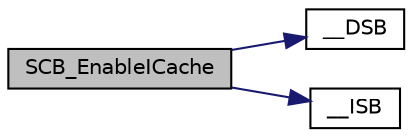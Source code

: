 digraph "SCB_EnableICache"
{
 // LATEX_PDF_SIZE
  edge [fontname="Helvetica",fontsize="10",labelfontname="Helvetica",labelfontsize="10"];
  node [fontname="Helvetica",fontsize="10",shape=record];
  rankdir="LR";
  Node1 [label="SCB_EnableICache",height=0.2,width=0.4,color="black", fillcolor="grey75", style="filled", fontcolor="black",tooltip="Enable I-Cache."];
  Node1 -> Node2 [color="midnightblue",fontsize="10",style="solid",fontname="Helvetica"];
  Node2 [label="__DSB",height=0.2,width=0.4,color="black", fillcolor="white", style="filled",URL="$group__CMSIS__Core__InstructionInterface.html#ga7fe277f5385d23b9c44b2cbda1577ce9",tooltip="Data Synchronization Barrier."];
  Node1 -> Node3 [color="midnightblue",fontsize="10",style="solid",fontname="Helvetica"];
  Node3 [label="__ISB",height=0.2,width=0.4,color="black", fillcolor="white", style="filled",URL="$group__CMSIS__Core__InstructionInterface.html#gae26c2b3961e702aeabc24d4984ebd369",tooltip="Instruction Synchronization Barrier."];
}
